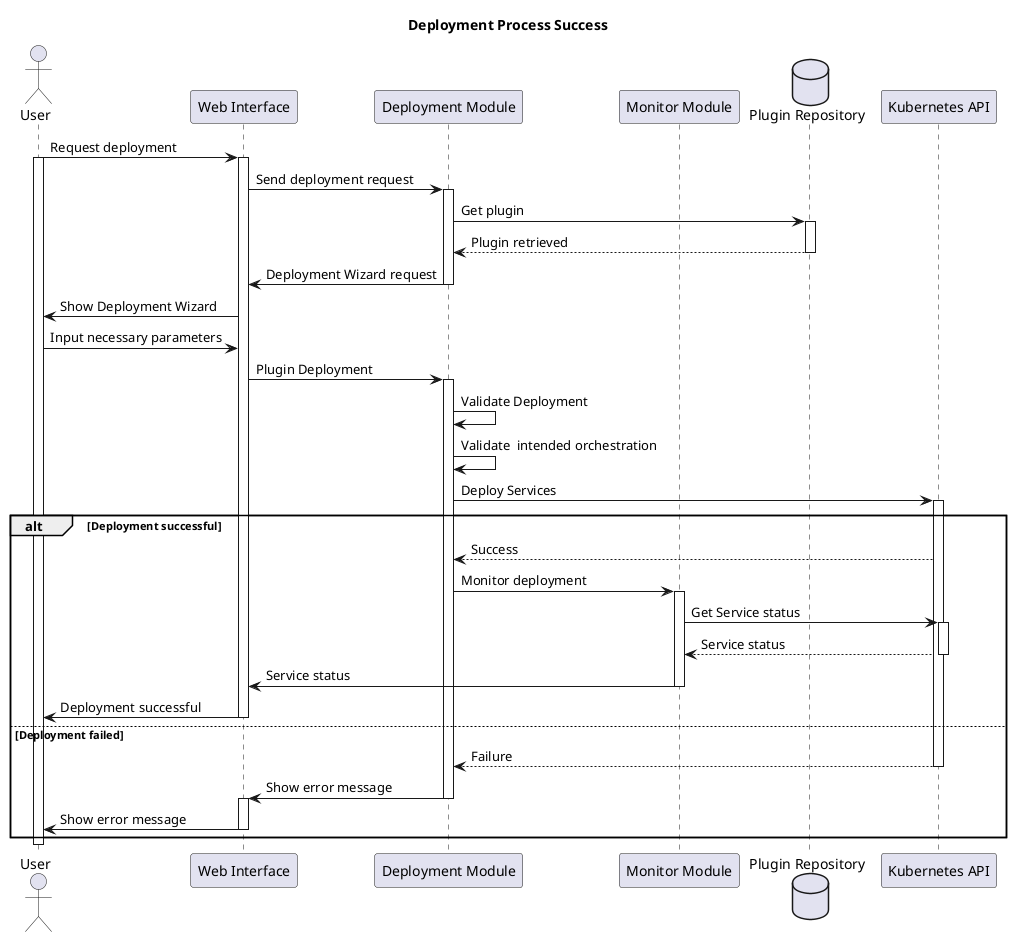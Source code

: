 @startuml
title Deployment Process Success

actor User as user
participant "Web Interface" as web
participant "Deployment Module" as deploy
participant "Monitor Module" as monitor
database "Plugin Repository" as repo
participant "Kubernetes API" as api

user -> web: Request deployment
activate user
activate web
web -> deploy: Send deployment request
activate deploy
deploy -> repo: Get plugin
activate repo
repo --> deploy: Plugin retrieved
deactivate repo
deploy -> web: Deployment Wizard request
deactivate deploy
web -> user: Show Deployment Wizard
user -> web: Input necessary parameters
web -> deploy: Plugin Deployment
activate deploy
deploy -> deploy: Validate Deployment
deploy -> deploy: Validate  intended orchestration
deploy -> api: Deploy Services
activate api
alt Deployment successful
    api --> deploy: Success
    deploy -> monitor: Monitor deployment
    activate monitor
    monitor -> api: Get Service status
    activate api
    api --> monitor: Service status
    deactivate api
    monitor -> web: Service status
    deactivate monitor
    web -> user: Deployment successful
    deactivate web
else Deployment failed
    api --> deploy: Failure
    deactivate api
    deploy -> web: Show error message
    deactivate deploy
    activate web
    web -> user: Show error message
    deactivate web
end
deactivate user


@enduml